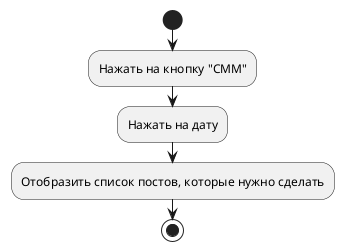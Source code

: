 @startuml
start
:Нажать на кнопку "СММ";
:Нажать на дату;
:Отобразить список постов, которые нужно сделать;
stop
@enduml
